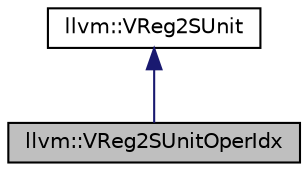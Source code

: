 digraph "llvm::VReg2SUnitOperIdx"
{
 // LATEX_PDF_SIZE
  bgcolor="transparent";
  edge [fontname="Helvetica",fontsize="10",labelfontname="Helvetica",labelfontsize="10"];
  node [fontname="Helvetica",fontsize="10",shape="box"];
  Node1 [label="llvm::VReg2SUnitOperIdx",height=0.2,width=0.4,color="black", fillcolor="grey75", style="filled", fontcolor="black",tooltip="Mapping from virtual register to SUnit including an operand index."];
  Node2 -> Node1 [dir="back",color="midnightblue",fontsize="10",style="solid",fontname="Helvetica"];
  Node2 [label="llvm::VReg2SUnit",height=0.2,width=0.4,color="black",URL="$structllvm_1_1VReg2SUnit.html",tooltip="An individual mapping from virtual register number to SUnit."];
}
